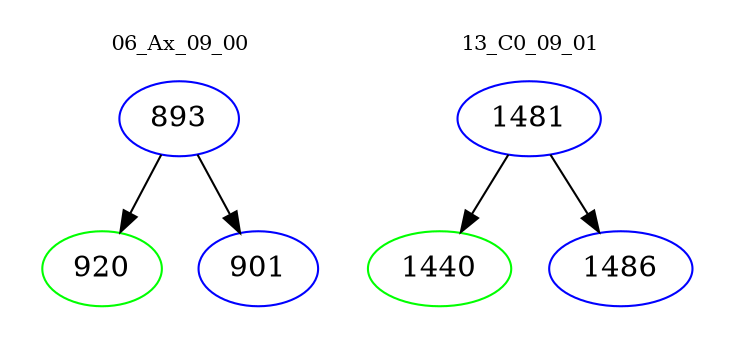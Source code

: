 digraph{
subgraph cluster_0 {
color = white
label = "06_Ax_09_00";
fontsize=10;
T0_893 [label="893", color="blue"]
T0_893 -> T0_920 [color="black"]
T0_920 [label="920", color="green"]
T0_893 -> T0_901 [color="black"]
T0_901 [label="901", color="blue"]
}
subgraph cluster_1 {
color = white
label = "13_C0_09_01";
fontsize=10;
T1_1481 [label="1481", color="blue"]
T1_1481 -> T1_1440 [color="black"]
T1_1440 [label="1440", color="green"]
T1_1481 -> T1_1486 [color="black"]
T1_1486 [label="1486", color="blue"]
}
}
